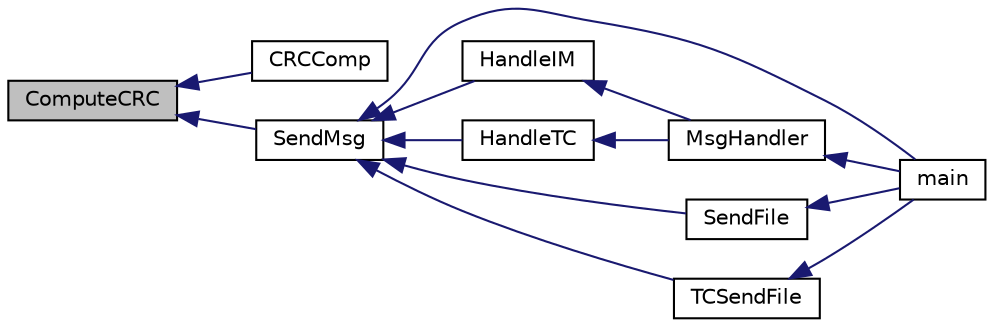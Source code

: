 digraph "ComputeCRC"
{
 // INTERACTIVE_SVG=YES
  edge [fontname="Helvetica",fontsize="10",labelfontname="Helvetica",labelfontsize="10"];
  node [fontname="Helvetica",fontsize="10",shape=record];
  rankdir="LR";
  Node12 [label="ComputeCRC",height=0.2,width=0.4,color="black", fillcolor="grey75", style="filled", fontcolor="black"];
  Node12 -> Node13 [dir="back",color="midnightblue",fontsize="10",style="solid",fontname="Helvetica"];
  Node13 [label="CRCComp",height=0.2,width=0.4,color="black", fillcolor="white", style="filled",URL="$zephyr_8h.html#aabe674fb7d630daaebb86607af12308a"];
  Node12 -> Node14 [dir="back",color="midnightblue",fontsize="10",style="solid",fontname="Helvetica"];
  Node14 [label="SendMsg",height=0.2,width=0.4,color="black", fillcolor="white", style="filled",URL="$zephyr_8h.html#a6e021f179fc712de402af1043ca1a9ef"];
  Node14 -> Node15 [dir="back",color="midnightblue",fontsize="10",style="solid",fontname="Helvetica"];
  Node15 [label="main",height=0.2,width=0.4,color="black", fillcolor="white", style="filled",URL="$zephyr_8c.html#a0ddf1224851353fc92bfbff6f499fa97"];
  Node14 -> Node16 [dir="back",color="midnightblue",fontsize="10",style="solid",fontname="Helvetica"];
  Node16 [label="HandleIM",height=0.2,width=0.4,color="black", fillcolor="white", style="filled",URL="$zephyr_8h.html#ac8252c63f3bdc239fbdf6fbd93d40c76"];
  Node16 -> Node17 [dir="back",color="midnightblue",fontsize="10",style="solid",fontname="Helvetica"];
  Node17 [label="MsgHandler",height=0.2,width=0.4,color="black", fillcolor="white", style="filled",URL="$zephyr_8h.html#a4420395a38828d6be4aae8646268d258"];
  Node17 -> Node15 [dir="back",color="midnightblue",fontsize="10",style="solid",fontname="Helvetica"];
  Node14 -> Node18 [dir="back",color="midnightblue",fontsize="10",style="solid",fontname="Helvetica"];
  Node18 [label="HandleTC",height=0.2,width=0.4,color="black", fillcolor="white", style="filled",URL="$zephyr_8h.html#a24fd4d56749147dbdfbb5817276010a8"];
  Node18 -> Node17 [dir="back",color="midnightblue",fontsize="10",style="solid",fontname="Helvetica"];
  Node14 -> Node19 [dir="back",color="midnightblue",fontsize="10",style="solid",fontname="Helvetica"];
  Node19 [label="SendFile",height=0.2,width=0.4,color="black", fillcolor="white", style="filled",URL="$zephyr_8h.html#a184ae444081beacfe0bd5b712d378b59"];
  Node19 -> Node15 [dir="back",color="midnightblue",fontsize="10",style="solid",fontname="Helvetica"];
  Node14 -> Node20 [dir="back",color="midnightblue",fontsize="10",style="solid",fontname="Helvetica"];
  Node20 [label="TCSendFile",height=0.2,width=0.4,color="black", fillcolor="white", style="filled",URL="$zephyr_8c.html#af672e15ff453fe857ab4ce7de925f34a"];
  Node20 -> Node15 [dir="back",color="midnightblue",fontsize="10",style="solid",fontname="Helvetica"];
}
